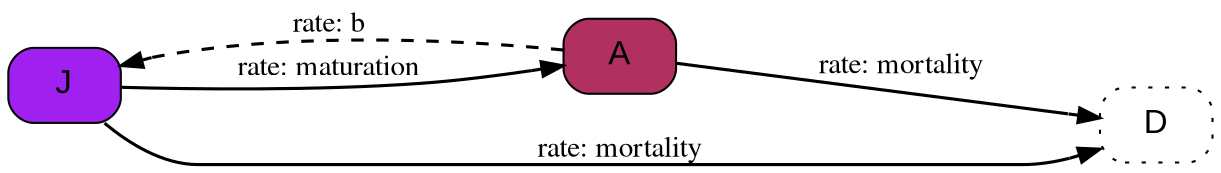 digraph {
          charset="utf-8"
        	rankdir=LR;
        
        	node[fontsize=16, fontname=Arial, shape=box, style="filled,rounded"];
        	edge[minlen=1.5, fontname=Times, penwidth=1.5, tailtooltip="", headtooltip=""];

        	"J" [shape="Mrecord", label="J", tooltip="J (Juveniles):
	juvenile individuals", fillcolor="purple", style="filled,rounded"] ;
	"A" [shape="Mrecord", label="A", tooltip="A (Adults):
	adult individuals", fillcolor="maroon", style="filled,rounded"] ;
	"D" [shape="Mrecord", label="D", tooltip="D (Deceased):
	decesased individuals (individuals in this state are removed automatically)", fillcolor="white", style="filled,rounded,dotted"] ;
	"A" -> "D" [label="rate: mortality", labeltooltip="mortality [parameter]:
	mortality rate, assumed density-dependent                               
	mu * total_herd / K", arrowtail="none", arrowhead="normalnone", dir=both, tooltip="", minlen=3, style="solid"];
	"A" -> "J" [label="rate: b", labeltooltip="b [parameter]:
	birth rate                                                              
	2 * mu", arrowtail="none", arrowhead="normalnone", dir=both, tooltip="", minlen=3, style="dashed"];
	"J" -> "A" [label="rate: maturation", labeltooltip="maturation [parameter]:
	maturation rate, i.e. speed at which juveniles become adults            
	0.05", arrowtail="none", arrowhead="normalnone", dir=both, tooltip="", minlen=3, style="solid"];
	"J" -> "D" [label="rate: mortality", labeltooltip="mortality [parameter]:
	mortality rate, assumed density-dependent                               
	mu * total_herd / K", arrowtail="none", arrowhead="normalnone", dir=both, tooltip="", minlen=3, style="solid"];
}